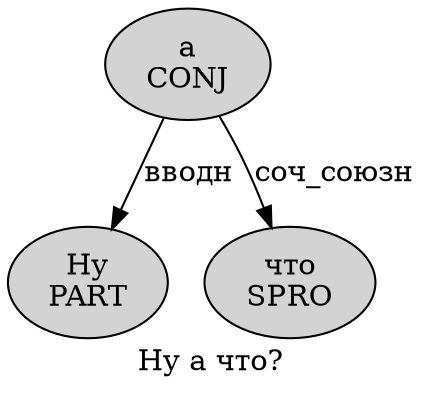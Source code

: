 digraph SENTENCE_3448 {
	graph [label="Ну а что?"]
	node [style=filled]
		0 [label="Ну
PART" color="" fillcolor=lightgray penwidth=1 shape=ellipse]
		1 [label="а
CONJ" color="" fillcolor=lightgray penwidth=1 shape=ellipse]
		2 [label="что
SPRO" color="" fillcolor=lightgray penwidth=1 shape=ellipse]
			1 -> 0 [label="вводн"]
			1 -> 2 [label="соч_союзн"]
}